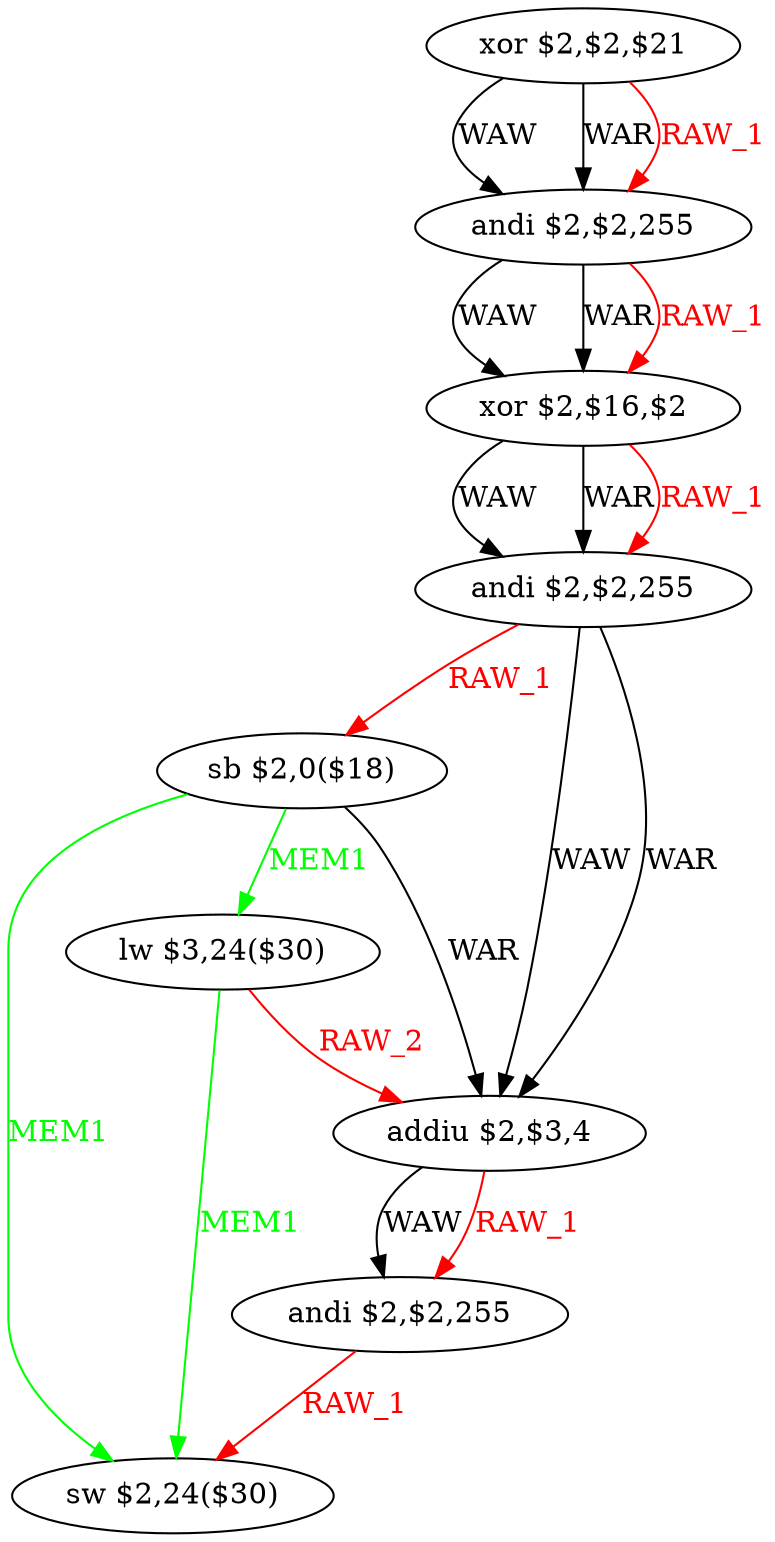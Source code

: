 digraph G1 {
node [shape = ellipse];
i0 [label = "xor $2,$2,$21"] ;
i0 ->  i1 [label= "WAW"];
i0 ->  i1 [label= "WAR"];
i0 ->  i1 [color = red, fontcolor = red, label= "RAW_1"];
i1 [label = "andi $2,$2,255"] ;
i1 ->  i2 [label= "WAW"];
i1 ->  i2 [label= "WAR"];
i1 ->  i2 [color = red, fontcolor = red, label= "RAW_1"];
i2 [label = "xor $2,$16,$2"] ;
i2 ->  i3 [label= "WAW"];
i2 ->  i3 [label= "WAR"];
i2 ->  i3 [color = red, fontcolor = red, label= "RAW_1"];
i3 [label = "andi $2,$2,255"] ;
i3 ->  i4 [color = red, fontcolor = red, label= "RAW_1"];
i3 ->  i6 [label= "WAW"];
i3 ->  i6 [label= "WAR"];
i4 [label = "sb $2,0($18)"] ;
i4 ->  i5 [color = green, fontcolor = green, label= "MEM1"];
i4 ->  i6 [label= "WAR"];
i4 ->  i8 [color = green, fontcolor = green, label= "MEM1"];
i5 [label = "lw $3,24($30)"] ;
i5 ->  i6 [color = red, fontcolor = red, label= "RAW_2"];
i5 ->  i8 [color = green, fontcolor = green, label= "MEM1"];
i6 [label = "addiu $2,$3,4"] ;
i6 ->  i7 [label= "WAW"];
i6 ->  i7 [color = red, fontcolor = red, label= "RAW_1"];
i7 [label = "andi $2,$2,255"] ;
i7 ->  i8 [color = red, fontcolor = red, label= "RAW_1"];
i8 [label = "sw $2,24($30)"] ;
}
